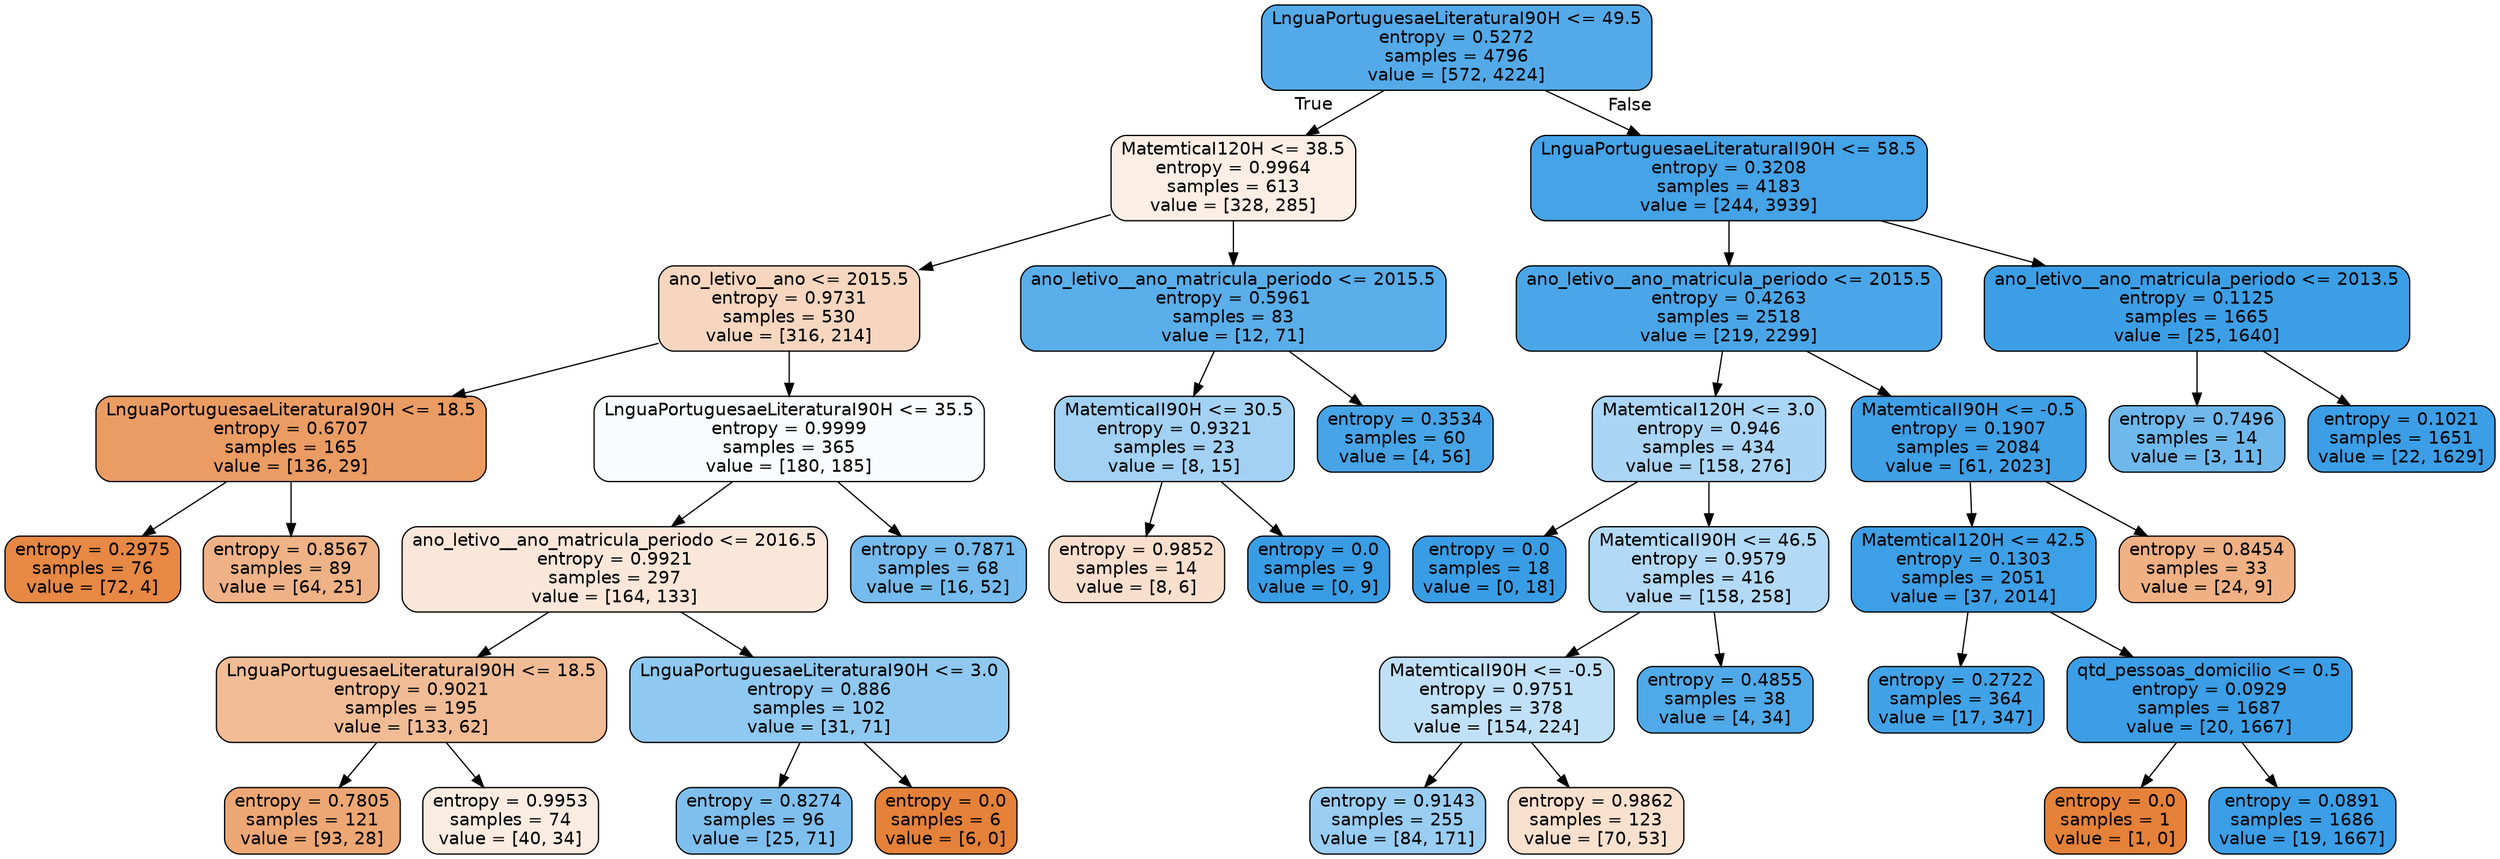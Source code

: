 digraph Tree {
node [shape=box, style="filled, rounded", color="black", fontname=helvetica] ;
edge [fontname=helvetica] ;
0 [label="LnguaPortuguesaeLiteraturaI90H <= 49.5\nentropy = 0.5272\nsamples = 4796\nvalue = [572, 4224]", fillcolor="#399de5dc"] ;
1 [label="MatemticaI120H <= 38.5\nentropy = 0.9964\nsamples = 613\nvalue = [328, 285]", fillcolor="#e5813921"] ;
0 -> 1 [labeldistance=2.5, labelangle=45, headlabel="True"] ;
9 [label="ano_letivo__ano <= 2015.5\nentropy = 0.9731\nsamples = 530\nvalue = [316, 214]", fillcolor="#e5813952"] ;
1 -> 9 ;
11 [label="LnguaPortuguesaeLiteraturaI90H <= 18.5\nentropy = 0.6707\nsamples = 165\nvalue = [136, 29]", fillcolor="#e58139c9"] ;
9 -> 11 ;
19 [label="entropy = 0.2975\nsamples = 76\nvalue = [72, 4]", fillcolor="#e58139f1"] ;
11 -> 19 ;
20 [label="entropy = 0.8567\nsamples = 89\nvalue = [64, 25]", fillcolor="#e581399b"] ;
11 -> 20 ;
12 [label="LnguaPortuguesaeLiteraturaI90H <= 35.5\nentropy = 0.9999\nsamples = 365\nvalue = [180, 185]", fillcolor="#399de507"] ;
9 -> 12 ;
13 [label="ano_letivo__ano_matricula_periodo <= 2016.5\nentropy = 0.9921\nsamples = 297\nvalue = [164, 133]", fillcolor="#e5813930"] ;
12 -> 13 ;
15 [label="LnguaPortuguesaeLiteraturaI90H <= 18.5\nentropy = 0.9021\nsamples = 195\nvalue = [133, 62]", fillcolor="#e5813988"] ;
13 -> 15 ;
31 [label="entropy = 0.7805\nsamples = 121\nvalue = [93, 28]", fillcolor="#e58139b2"] ;
15 -> 31 ;
32 [label="entropy = 0.9953\nsamples = 74\nvalue = [40, 34]", fillcolor="#e5813926"] ;
15 -> 32 ;
16 [label="LnguaPortuguesaeLiteraturaI90H <= 3.0\nentropy = 0.886\nsamples = 102\nvalue = [31, 71]", fillcolor="#399de590"] ;
13 -> 16 ;
27 [label="entropy = 0.8274\nsamples = 96\nvalue = [25, 71]", fillcolor="#399de5a5"] ;
16 -> 27 ;
28 [label="entropy = 0.0\nsamples = 6\nvalue = [6, 0]", fillcolor="#e58139ff"] ;
16 -> 28 ;
14 [label="entropy = 0.7871\nsamples = 68\nvalue = [16, 52]", fillcolor="#399de5b1"] ;
12 -> 14 ;
10 [label="ano_letivo__ano_matricula_periodo <= 2015.5\nentropy = 0.5961\nsamples = 83\nvalue = [12, 71]", fillcolor="#399de5d4"] ;
1 -> 10 ;
33 [label="MatemticaII90H <= 30.5\nentropy = 0.9321\nsamples = 23\nvalue = [8, 15]", fillcolor="#399de577"] ;
10 -> 33 ;
35 [label="entropy = 0.9852\nsamples = 14\nvalue = [8, 6]", fillcolor="#e5813940"] ;
33 -> 35 ;
36 [label="entropy = 0.0\nsamples = 9\nvalue = [0, 9]", fillcolor="#399de5ff"] ;
33 -> 36 ;
34 [label="entropy = 0.3534\nsamples = 60\nvalue = [4, 56]", fillcolor="#399de5ed"] ;
10 -> 34 ;
2 [label="LnguaPortuguesaeLiteraturaII90H <= 58.5\nentropy = 0.3208\nsamples = 4183\nvalue = [244, 3939]", fillcolor="#399de5ef"] ;
0 -> 2 [labeldistance=2.5, labelangle=-45, headlabel="False"] ;
3 [label="ano_letivo__ano_matricula_periodo <= 2015.5\nentropy = 0.4263\nsamples = 2518\nvalue = [219, 2299]", fillcolor="#399de5e7"] ;
2 -> 3 ;
5 [label="MatemticaI120H <= 3.0\nentropy = 0.946\nsamples = 434\nvalue = [158, 276]", fillcolor="#399de56d"] ;
3 -> 5 ;
17 [label="entropy = 0.0\nsamples = 18\nvalue = [0, 18]", fillcolor="#399de5ff"] ;
5 -> 17 ;
18 [label="MatemticaII90H <= 46.5\nentropy = 0.9579\nsamples = 416\nvalue = [158, 258]", fillcolor="#399de563"] ;
5 -> 18 ;
23 [label="MatemticaII90H <= -0.5\nentropy = 0.9751\nsamples = 378\nvalue = [154, 224]", fillcolor="#399de550"] ;
18 -> 23 ;
25 [label="entropy = 0.9143\nsamples = 255\nvalue = [84, 171]", fillcolor="#399de582"] ;
23 -> 25 ;
26 [label="entropy = 0.9862\nsamples = 123\nvalue = [70, 53]", fillcolor="#e581393e"] ;
23 -> 26 ;
24 [label="entropy = 0.4855\nsamples = 38\nvalue = [4, 34]", fillcolor="#399de5e1"] ;
18 -> 24 ;
6 [label="MatemticaII90H <= -0.5\nentropy = 0.1907\nsamples = 2084\nvalue = [61, 2023]", fillcolor="#399de5f7"] ;
3 -> 6 ;
7 [label="MatemticaI120H <= 42.5\nentropy = 0.1303\nsamples = 2051\nvalue = [37, 2014]", fillcolor="#399de5fa"] ;
6 -> 7 ;
21 [label="entropy = 0.2722\nsamples = 364\nvalue = [17, 347]", fillcolor="#399de5f3"] ;
7 -> 21 ;
22 [label="qtd_pessoas_domicilio <= 0.5\nentropy = 0.0929\nsamples = 1687\nvalue = [20, 1667]", fillcolor="#399de5fc"] ;
7 -> 22 ;
37 [label="entropy = 0.0\nsamples = 1\nvalue = [1, 0]", fillcolor="#e58139ff"] ;
22 -> 37 ;
38 [label="entropy = 0.0891\nsamples = 1686\nvalue = [19, 1667]", fillcolor="#399de5fc"] ;
22 -> 38 ;
8 [label="entropy = 0.8454\nsamples = 33\nvalue = [24, 9]", fillcolor="#e581399f"] ;
6 -> 8 ;
4 [label="ano_letivo__ano_matricula_periodo <= 2013.5\nentropy = 0.1125\nsamples = 1665\nvalue = [25, 1640]", fillcolor="#399de5fb"] ;
2 -> 4 ;
29 [label="entropy = 0.7496\nsamples = 14\nvalue = [3, 11]", fillcolor="#399de5b9"] ;
4 -> 29 ;
30 [label="entropy = 0.1021\nsamples = 1651\nvalue = [22, 1629]", fillcolor="#399de5fc"] ;
4 -> 30 ;
}